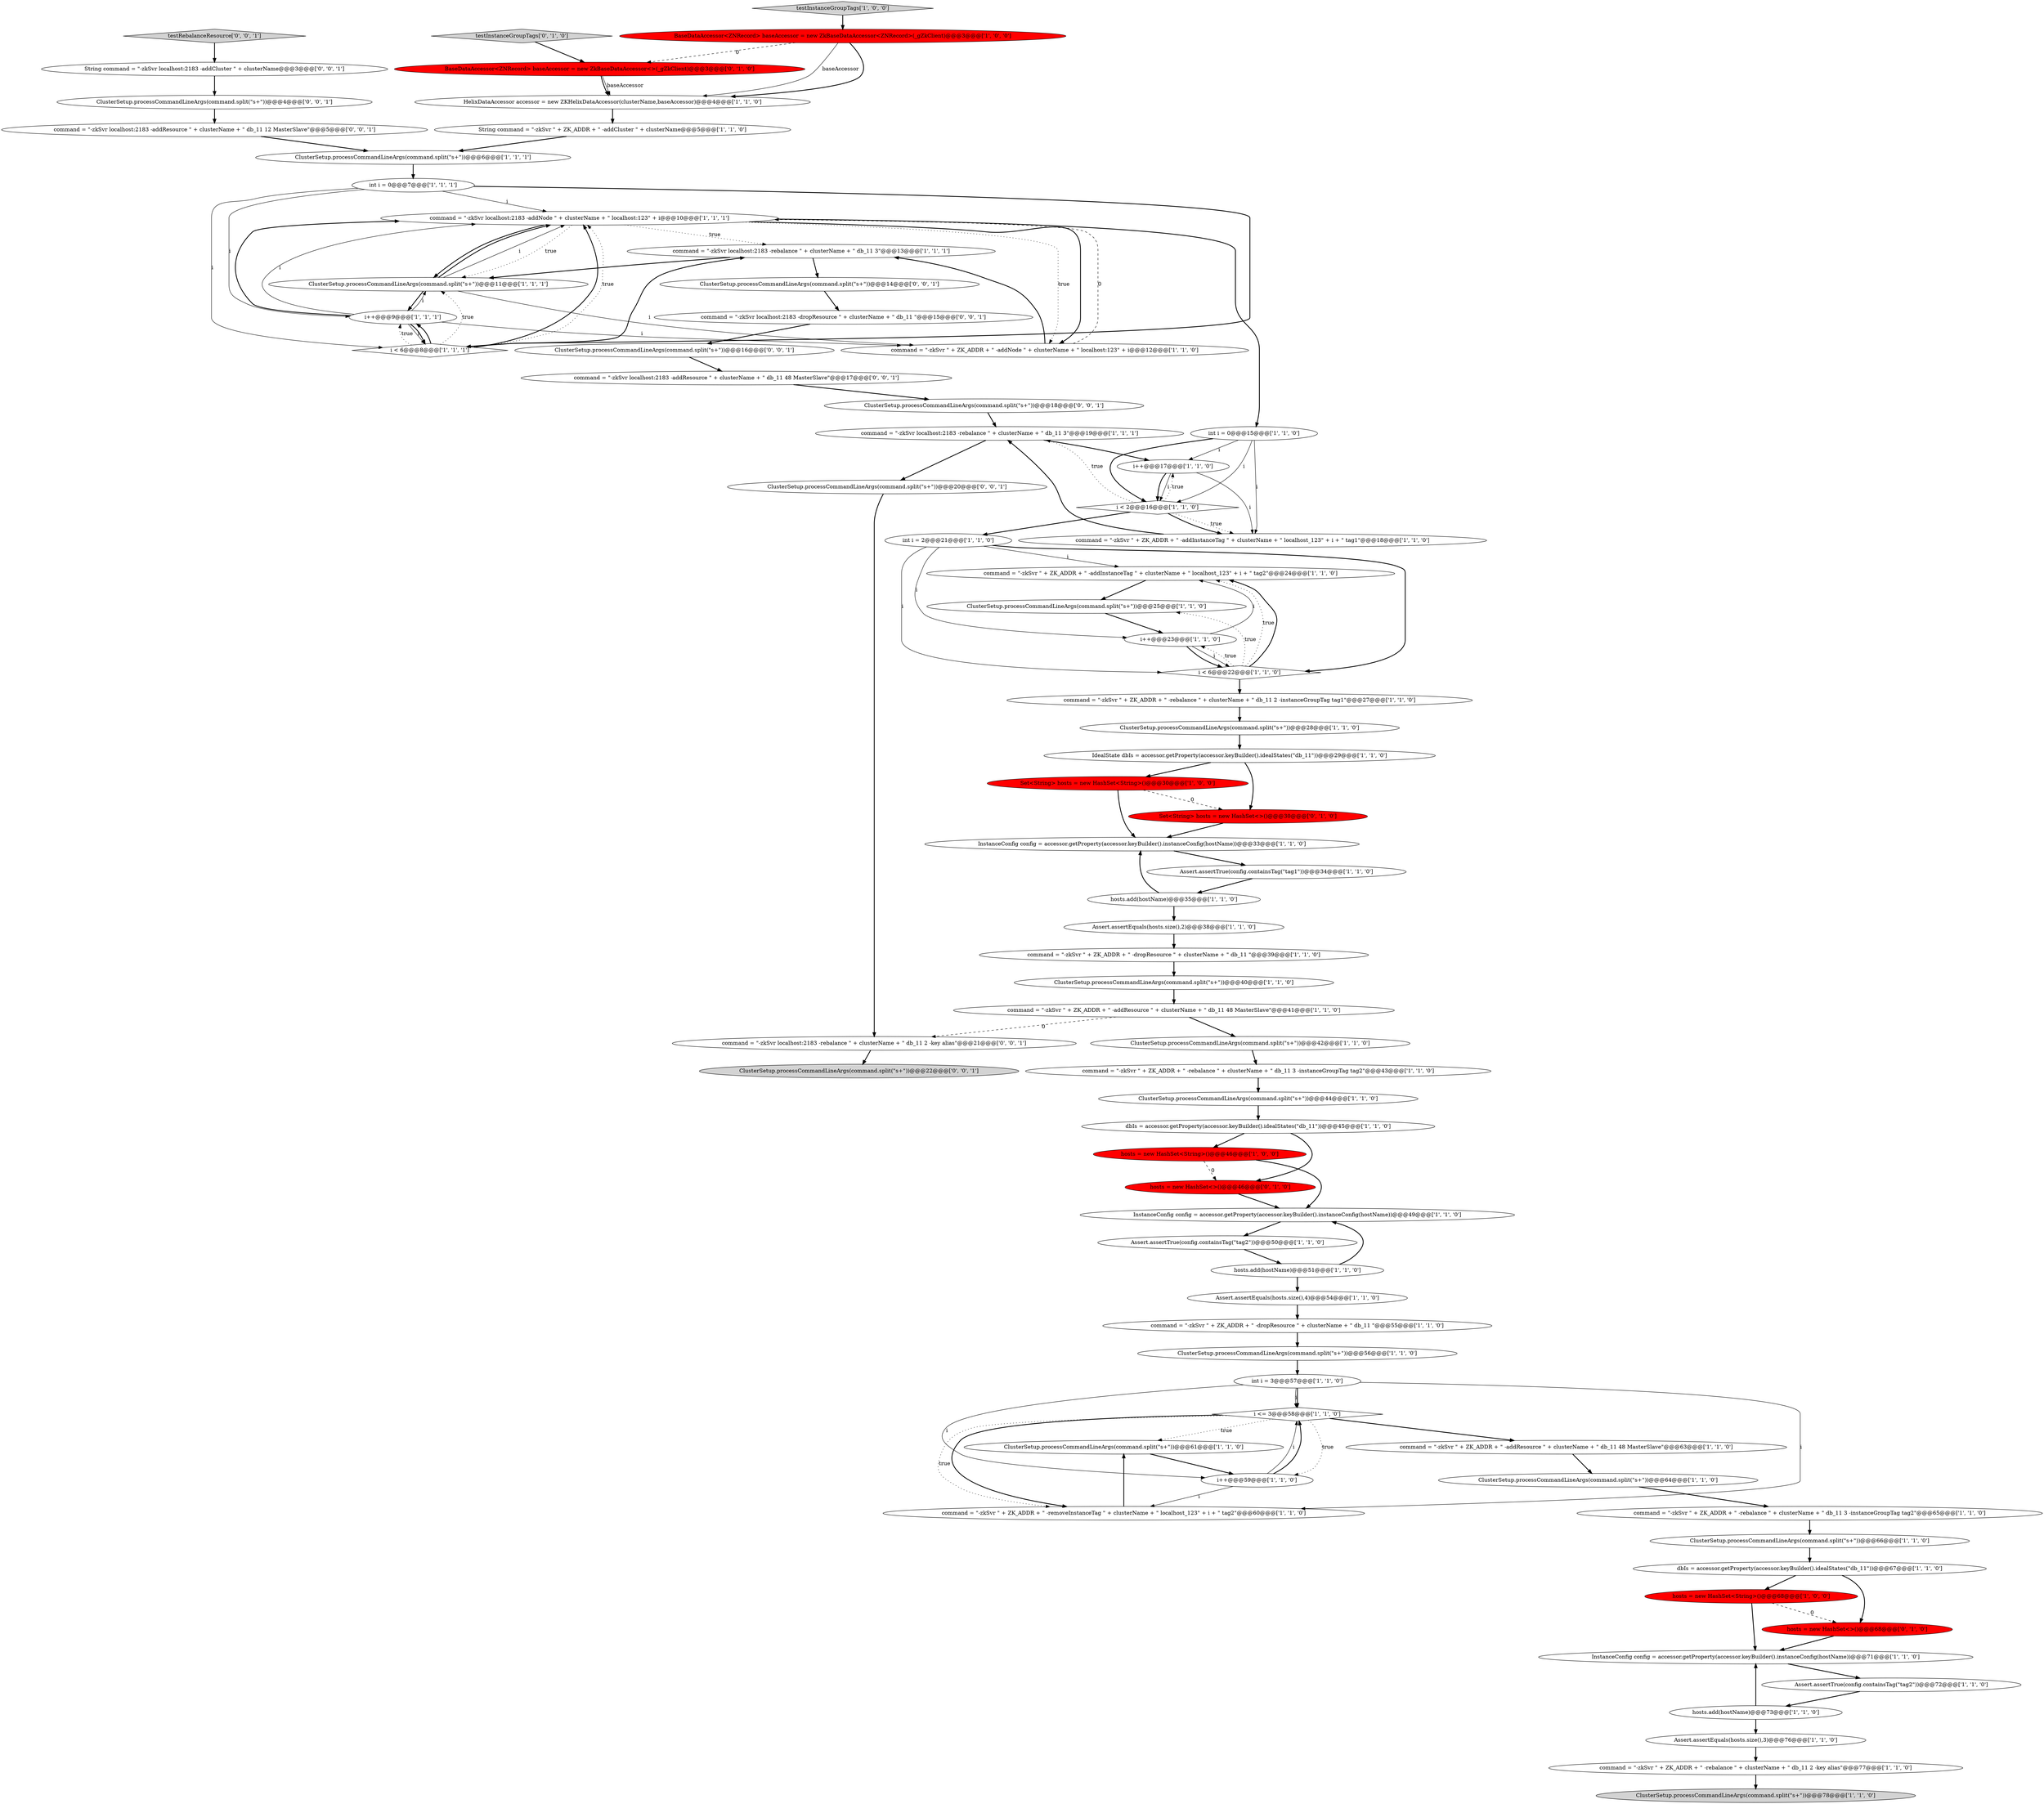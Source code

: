 digraph {
18 [style = filled, label = "command = \"-zkSvr \" + ZK_ADDR + \" -rebalance \" + clusterName + \" db_11 3 -instanceGroupTag tag2\"@@@43@@@['1', '1', '0']", fillcolor = white, shape = ellipse image = "AAA0AAABBB1BBB"];
77 [style = filled, label = "ClusterSetup.processCommandLineArgs(command.split(\"\s+\"))@@@4@@@['0', '0', '1']", fillcolor = white, shape = ellipse image = "AAA0AAABBB3BBB"];
32 [style = filled, label = "command = \"-zkSvr \" + ZK_ADDR + \" -rebalance \" + clusterName + \" db_11 2 -key alias\"@@@77@@@['1', '1', '0']", fillcolor = white, shape = ellipse image = "AAA0AAABBB1BBB"];
9 [style = filled, label = "hosts = new HashSet<String>()@@@68@@@['1', '0', '0']", fillcolor = red, shape = ellipse image = "AAA1AAABBB1BBB"];
14 [style = filled, label = "hosts.add(hostName)@@@73@@@['1', '1', '0']", fillcolor = white, shape = ellipse image = "AAA0AAABBB1BBB"];
16 [style = filled, label = "ClusterSetup.processCommandLineArgs(command.split(\"\s+\"))@@@40@@@['1', '1', '0']", fillcolor = white, shape = ellipse image = "AAA0AAABBB1BBB"];
25 [style = filled, label = "IdealState dbIs = accessor.getProperty(accessor.keyBuilder().idealStates(\"db_11\"))@@@29@@@['1', '1', '0']", fillcolor = white, shape = ellipse image = "AAA0AAABBB1BBB"];
30 [style = filled, label = "command = \"-zkSvr \" + ZK_ADDR + \" -addInstanceTag \" + clusterName + \" localhost_123\" + i + \" tag1\"@@@18@@@['1', '1', '0']", fillcolor = white, shape = ellipse image = "AAA0AAABBB1BBB"];
17 [style = filled, label = "command = \"-zkSvr \" + ZK_ADDR + \" -addResource \" + clusterName + \" db_11 48 MasterSlave\"@@@63@@@['1', '1', '0']", fillcolor = white, shape = ellipse image = "AAA0AAABBB1BBB"];
20 [style = filled, label = "i++@@@9@@@['1', '1', '1']", fillcolor = white, shape = ellipse image = "AAA0AAABBB1BBB"];
31 [style = filled, label = "Assert.assertTrue(config.containsTag(\"tag1\"))@@@34@@@['1', '1', '0']", fillcolor = white, shape = ellipse image = "AAA0AAABBB1BBB"];
10 [style = filled, label = "i < 6@@@8@@@['1', '1', '1']", fillcolor = white, shape = diamond image = "AAA0AAABBB1BBB"];
60 [style = filled, label = "command = \"-zkSvr localhost:2183 -addNode \" + clusterName + \" localhost:123\" + i@@@10@@@['1', '1', '1']", fillcolor = white, shape = ellipse image = "AAA0AAABBB1BBB"];
75 [style = filled, label = "ClusterSetup.processCommandLineArgs(command.split(\"\s+\"))@@@16@@@['0', '0', '1']", fillcolor = white, shape = ellipse image = "AAA0AAABBB3BBB"];
11 [style = filled, label = "int i = 0@@@7@@@['1', '1', '1']", fillcolor = white, shape = ellipse image = "AAA0AAABBB1BBB"];
64 [style = filled, label = "hosts = new HashSet<>()@@@46@@@['0', '1', '0']", fillcolor = red, shape = ellipse image = "AAA1AAABBB2BBB"];
34 [style = filled, label = "ClusterSetup.processCommandLineArgs(command.split(\"\s+\"))@@@66@@@['1', '1', '0']", fillcolor = white, shape = ellipse image = "AAA0AAABBB1BBB"];
15 [style = filled, label = "hosts = new HashSet<String>()@@@46@@@['1', '0', '0']", fillcolor = red, shape = ellipse image = "AAA1AAABBB1BBB"];
44 [style = filled, label = "i <= 3@@@58@@@['1', '1', '0']", fillcolor = white, shape = diamond image = "AAA0AAABBB1BBB"];
69 [style = filled, label = "command = \"-zkSvr localhost:2183 -rebalance \" + clusterName + \" db_11 2 -key alias\"@@@21@@@['0', '0', '1']", fillcolor = white, shape = ellipse image = "AAA0AAABBB3BBB"];
55 [style = filled, label = "ClusterSetup.processCommandLineArgs(command.split(\"\s+\"))@@@61@@@['1', '1', '0']", fillcolor = white, shape = ellipse image = "AAA0AAABBB1BBB"];
52 [style = filled, label = "ClusterSetup.processCommandLineArgs(command.split(\"\s+\"))@@@6@@@['1', '1', '1']", fillcolor = white, shape = ellipse image = "AAA0AAABBB1BBB"];
41 [style = filled, label = "Assert.assertTrue(config.containsTag(\"tag2\"))@@@72@@@['1', '1', '0']", fillcolor = white, shape = ellipse image = "AAA0AAABBB1BBB"];
71 [style = filled, label = "ClusterSetup.processCommandLineArgs(command.split(\"\s+\"))@@@14@@@['0', '0', '1']", fillcolor = white, shape = ellipse image = "AAA0AAABBB3BBB"];
7 [style = filled, label = "Assert.assertEquals(hosts.size(),4)@@@54@@@['1', '1', '0']", fillcolor = white, shape = ellipse image = "AAA0AAABBB1BBB"];
5 [style = filled, label = "HelixDataAccessor accessor = new ZKHelixDataAccessor(clusterName,baseAccessor)@@@4@@@['1', '1', '0']", fillcolor = white, shape = ellipse image = "AAA0AAABBB1BBB"];
21 [style = filled, label = "int i = 0@@@15@@@['1', '1', '0']", fillcolor = white, shape = ellipse image = "AAA0AAABBB1BBB"];
38 [style = filled, label = "int i = 3@@@57@@@['1', '1', '0']", fillcolor = white, shape = ellipse image = "AAA0AAABBB1BBB"];
50 [style = filled, label = "command = \"-zkSvr \" + ZK_ADDR + \" -addResource \" + clusterName + \" db_11 48 MasterSlave\"@@@41@@@['1', '1', '0']", fillcolor = white, shape = ellipse image = "AAA0AAABBB1BBB"];
57 [style = filled, label = "ClusterSetup.processCommandLineArgs(command.split(\"\s+\"))@@@78@@@['1', '1', '0']", fillcolor = lightgray, shape = ellipse image = "AAA0AAABBB1BBB"];
63 [style = filled, label = "BaseDataAccessor<ZNRecord> baseAccessor = new ZkBaseDataAccessor<>(_gZkClient)@@@3@@@['0', '1', '0']", fillcolor = red, shape = ellipse image = "AAA1AAABBB2BBB"];
43 [style = filled, label = "command = \"-zkSvr localhost:2183 -rebalance \" + clusterName + \" db_11 3\"@@@19@@@['1', '1', '1']", fillcolor = white, shape = ellipse image = "AAA0AAABBB1BBB"];
24 [style = filled, label = "ClusterSetup.processCommandLineArgs(command.split(\"\s+\"))@@@42@@@['1', '1', '0']", fillcolor = white, shape = ellipse image = "AAA0AAABBB1BBB"];
54 [style = filled, label = "command = \"-zkSvr localhost:2183 -rebalance \" + clusterName + \" db_11 3\"@@@13@@@['1', '1', '1']", fillcolor = white, shape = ellipse image = "AAA0AAABBB1BBB"];
37 [style = filled, label = "command = \"-zkSvr \" + ZK_ADDR + \" -dropResource \" + clusterName + \" db_11 \"@@@39@@@['1', '1', '0']", fillcolor = white, shape = ellipse image = "AAA0AAABBB1BBB"];
40 [style = filled, label = "command = \"-zkSvr \" + ZK_ADDR + \" -addInstanceTag \" + clusterName + \" localhost_123\" + i + \" tag2\"@@@24@@@['1', '1', '0']", fillcolor = white, shape = ellipse image = "AAA0AAABBB1BBB"];
8 [style = filled, label = "dbIs = accessor.getProperty(accessor.keyBuilder().idealStates(\"db_11\"))@@@45@@@['1', '1', '0']", fillcolor = white, shape = ellipse image = "AAA0AAABBB1BBB"];
27 [style = filled, label = "ClusterSetup.processCommandLineArgs(command.split(\"\s+\"))@@@28@@@['1', '1', '0']", fillcolor = white, shape = ellipse image = "AAA0AAABBB1BBB"];
3 [style = filled, label = "testInstanceGroupTags['1', '0', '0']", fillcolor = lightgray, shape = diamond image = "AAA0AAABBB1BBB"];
4 [style = filled, label = "dbIs = accessor.getProperty(accessor.keyBuilder().idealStates(\"db_11\"))@@@67@@@['1', '1', '0']", fillcolor = white, shape = ellipse image = "AAA0AAABBB1BBB"];
19 [style = filled, label = "Assert.assertTrue(config.containsTag(\"tag2\"))@@@50@@@['1', '1', '0']", fillcolor = white, shape = ellipse image = "AAA0AAABBB1BBB"];
22 [style = filled, label = "InstanceConfig config = accessor.getProperty(accessor.keyBuilder().instanceConfig(hostName))@@@71@@@['1', '1', '0']", fillcolor = white, shape = ellipse image = "AAA0AAABBB1BBB"];
51 [style = filled, label = "hosts.add(hostName)@@@35@@@['1', '1', '0']", fillcolor = white, shape = ellipse image = "AAA0AAABBB1BBB"];
58 [style = filled, label = "command = \"-zkSvr \" + ZK_ADDR + \" -rebalance \" + clusterName + \" db_11 2 -instanceGroupTag tag1\"@@@27@@@['1', '1', '0']", fillcolor = white, shape = ellipse image = "AAA0AAABBB1BBB"];
49 [style = filled, label = "i < 2@@@16@@@['1', '1', '0']", fillcolor = white, shape = diamond image = "AAA0AAABBB1BBB"];
67 [style = filled, label = "ClusterSetup.processCommandLineArgs(command.split(\"\s+\"))@@@22@@@['0', '0', '1']", fillcolor = lightgray, shape = ellipse image = "AAA0AAABBB3BBB"];
0 [style = filled, label = "i++@@@17@@@['1', '1', '0']", fillcolor = white, shape = ellipse image = "AAA0AAABBB1BBB"];
72 [style = filled, label = "command = \"-zkSvr localhost:2183 -addResource \" + clusterName + \" db_11 48 MasterSlave\"@@@17@@@['0', '0', '1']", fillcolor = white, shape = ellipse image = "AAA0AAABBB3BBB"];
74 [style = filled, label = "command = \"-zkSvr localhost:2183 -addResource \" + clusterName + \" db_11 12 MasterSlave\"@@@5@@@['0', '0', '1']", fillcolor = white, shape = ellipse image = "AAA0AAABBB3BBB"];
1 [style = filled, label = "ClusterSetup.processCommandLineArgs(command.split(\"\s+\"))@@@64@@@['1', '1', '0']", fillcolor = white, shape = ellipse image = "AAA0AAABBB1BBB"];
13 [style = filled, label = "Assert.assertEquals(hosts.size(),2)@@@38@@@['1', '1', '0']", fillcolor = white, shape = ellipse image = "AAA0AAABBB1BBB"];
28 [style = filled, label = "InstanceConfig config = accessor.getProperty(accessor.keyBuilder().instanceConfig(hostName))@@@49@@@['1', '1', '0']", fillcolor = white, shape = ellipse image = "AAA0AAABBB1BBB"];
23 [style = filled, label = "BaseDataAccessor<ZNRecord> baseAccessor = new ZkBaseDataAccessor<ZNRecord>(_gZkClient)@@@3@@@['1', '0', '0']", fillcolor = red, shape = ellipse image = "AAA1AAABBB1BBB"];
36 [style = filled, label = "i++@@@23@@@['1', '1', '0']", fillcolor = white, shape = ellipse image = "AAA0AAABBB1BBB"];
68 [style = filled, label = "command = \"-zkSvr localhost:2183 -dropResource \" + clusterName + \" db_11 \"@@@15@@@['0', '0', '1']", fillcolor = white, shape = ellipse image = "AAA0AAABBB3BBB"];
62 [style = filled, label = "hosts = new HashSet<>()@@@68@@@['0', '1', '0']", fillcolor = red, shape = ellipse image = "AAA1AAABBB2BBB"];
39 [style = filled, label = "i++@@@59@@@['1', '1', '0']", fillcolor = white, shape = ellipse image = "AAA0AAABBB1BBB"];
53 [style = filled, label = "ClusterSetup.processCommandLineArgs(command.split(\"\s+\"))@@@56@@@['1', '1', '0']", fillcolor = white, shape = ellipse image = "AAA0AAABBB1BBB"];
65 [style = filled, label = "Set<String> hosts = new HashSet<>()@@@30@@@['0', '1', '0']", fillcolor = red, shape = ellipse image = "AAA1AAABBB2BBB"];
6 [style = filled, label = "ClusterSetup.processCommandLineArgs(command.split(\"\s+\"))@@@44@@@['1', '1', '0']", fillcolor = white, shape = ellipse image = "AAA0AAABBB1BBB"];
48 [style = filled, label = "ClusterSetup.processCommandLineArgs(command.split(\"\s+\"))@@@25@@@['1', '1', '0']", fillcolor = white, shape = ellipse image = "AAA0AAABBB1BBB"];
46 [style = filled, label = "hosts.add(hostName)@@@51@@@['1', '1', '0']", fillcolor = white, shape = ellipse image = "AAA0AAABBB1BBB"];
45 [style = filled, label = "InstanceConfig config = accessor.getProperty(accessor.keyBuilder().instanceConfig(hostName))@@@33@@@['1', '1', '0']", fillcolor = white, shape = ellipse image = "AAA0AAABBB1BBB"];
56 [style = filled, label = "String command = \"-zkSvr \" + ZK_ADDR + \" -addCluster \" + clusterName@@@5@@@['1', '1', '0']", fillcolor = white, shape = ellipse image = "AAA0AAABBB1BBB"];
59 [style = filled, label = "command = \"-zkSvr \" + ZK_ADDR + \" -dropResource \" + clusterName + \" db_11 \"@@@55@@@['1', '1', '0']", fillcolor = white, shape = ellipse image = "AAA0AAABBB1BBB"];
76 [style = filled, label = "String command = \"-zkSvr localhost:2183 -addCluster \" + clusterName@@@3@@@['0', '0', '1']", fillcolor = white, shape = ellipse image = "AAA0AAABBB3BBB"];
66 [style = filled, label = "ClusterSetup.processCommandLineArgs(command.split(\"\s+\"))@@@20@@@['0', '0', '1']", fillcolor = white, shape = ellipse image = "AAA0AAABBB3BBB"];
42 [style = filled, label = "command = \"-zkSvr \" + ZK_ADDR + \" -addNode \" + clusterName + \" localhost:123\" + i@@@12@@@['1', '1', '0']", fillcolor = white, shape = ellipse image = "AAA0AAABBB1BBB"];
29 [style = filled, label = "Assert.assertEquals(hosts.size(),3)@@@76@@@['1', '1', '0']", fillcolor = white, shape = ellipse image = "AAA0AAABBB1BBB"];
70 [style = filled, label = "testRebalanceResource['0', '0', '1']", fillcolor = lightgray, shape = diamond image = "AAA0AAABBB3BBB"];
2 [style = filled, label = "i < 6@@@22@@@['1', '1', '0']", fillcolor = white, shape = diamond image = "AAA0AAABBB1BBB"];
26 [style = filled, label = "ClusterSetup.processCommandLineArgs(command.split(\"\s+\"))@@@11@@@['1', '1', '1']", fillcolor = white, shape = ellipse image = "AAA0AAABBB1BBB"];
47 [style = filled, label = "int i = 2@@@21@@@['1', '1', '0']", fillcolor = white, shape = ellipse image = "AAA0AAABBB1BBB"];
33 [style = filled, label = "command = \"-zkSvr \" + ZK_ADDR + \" -rebalance \" + clusterName + \" db_11 3 -instanceGroupTag tag2\"@@@65@@@['1', '1', '0']", fillcolor = white, shape = ellipse image = "AAA0AAABBB1BBB"];
12 [style = filled, label = "Set<String> hosts = new HashSet<String>()@@@30@@@['1', '0', '0']", fillcolor = red, shape = ellipse image = "AAA1AAABBB1BBB"];
35 [style = filled, label = "command = \"-zkSvr \" + ZK_ADDR + \" -removeInstanceTag \" + clusterName + \" localhost_123\" + i + \" tag2\"@@@60@@@['1', '1', '0']", fillcolor = white, shape = ellipse image = "AAA0AAABBB1BBB"];
61 [style = filled, label = "testInstanceGroupTags['0', '1', '0']", fillcolor = lightgray, shape = diamond image = "AAA0AAABBB2BBB"];
73 [style = filled, label = "ClusterSetup.processCommandLineArgs(command.split(\"\s+\"))@@@18@@@['0', '0', '1']", fillcolor = white, shape = ellipse image = "AAA0AAABBB3BBB"];
39->44 [style = solid, label="i"];
56->52 [style = bold, label=""];
12->45 [style = bold, label=""];
38->44 [style = bold, label=""];
35->55 [style = bold, label=""];
20->10 [style = solid, label="i"];
44->35 [style = bold, label=""];
10->54 [style = bold, label=""];
12->65 [style = dashed, label="0"];
4->62 [style = bold, label=""];
11->20 [style = solid, label="i"];
45->31 [style = bold, label=""];
26->60 [style = bold, label=""];
20->60 [style = bold, label=""];
1->33 [style = bold, label=""];
50->69 [style = dashed, label="0"];
10->20 [style = dotted, label="true"];
36->2 [style = bold, label=""];
0->49 [style = solid, label="i"];
72->73 [style = bold, label=""];
2->48 [style = dotted, label="true"];
46->7 [style = bold, label=""];
47->36 [style = solid, label="i"];
26->60 [style = solid, label="i"];
43->0 [style = bold, label=""];
53->38 [style = bold, label=""];
54->71 [style = bold, label=""];
27->25 [style = bold, label=""];
54->26 [style = bold, label=""];
73->43 [style = bold, label=""];
63->5 [style = bold, label=""];
65->45 [style = bold, label=""];
49->30 [style = dotted, label="true"];
60->21 [style = bold, label=""];
8->64 [style = bold, label=""];
20->60 [style = solid, label="i"];
22->41 [style = bold, label=""];
23->5 [style = solid, label="baseAccessor"];
36->40 [style = solid, label="i"];
14->22 [style = bold, label=""];
77->74 [style = bold, label=""];
24->18 [style = bold, label=""];
44->17 [style = bold, label=""];
11->60 [style = solid, label="i"];
44->35 [style = dotted, label="true"];
60->42 [style = dotted, label="true"];
66->69 [style = bold, label=""];
13->37 [style = bold, label=""];
3->23 [style = bold, label=""];
43->66 [style = bold, label=""];
31->51 [style = bold, label=""];
71->68 [style = bold, label=""];
29->32 [style = bold, label=""];
47->2 [style = bold, label=""];
28->19 [style = bold, label=""];
60->26 [style = dotted, label="true"];
10->26 [style = dotted, label="true"];
19->46 [style = bold, label=""];
25->65 [style = bold, label=""];
61->63 [style = bold, label=""];
47->40 [style = solid, label="i"];
37->16 [style = bold, label=""];
26->20 [style = bold, label=""];
38->35 [style = solid, label="i"];
10->60 [style = bold, label=""];
9->22 [style = bold, label=""];
36->2 [style = solid, label="i"];
11->10 [style = solid, label="i"];
4->9 [style = bold, label=""];
8->15 [style = bold, label=""];
23->5 [style = bold, label=""];
17->1 [style = bold, label=""];
47->2 [style = solid, label="i"];
63->5 [style = solid, label="baseAccessor"];
46->28 [style = bold, label=""];
62->22 [style = bold, label=""];
30->43 [style = bold, label=""];
44->39 [style = dotted, label="true"];
20->42 [style = solid, label="i"];
32->57 [style = bold, label=""];
70->76 [style = bold, label=""];
21->30 [style = solid, label="i"];
55->39 [style = bold, label=""];
60->54 [style = dotted, label="true"];
51->13 [style = bold, label=""];
16->50 [style = bold, label=""];
59->53 [style = bold, label=""];
23->63 [style = dashed, label="0"];
38->44 [style = solid, label="i"];
20->26 [style = solid, label="i"];
0->49 [style = bold, label=""];
51->45 [style = bold, label=""];
49->30 [style = bold, label=""];
18->6 [style = bold, label=""];
0->30 [style = solid, label="i"];
11->10 [style = bold, label=""];
15->28 [style = bold, label=""];
42->60 [style = dashed, label="0"];
9->62 [style = dashed, label="0"];
14->29 [style = bold, label=""];
7->59 [style = bold, label=""];
21->49 [style = bold, label=""];
75->72 [style = bold, label=""];
2->36 [style = dotted, label="true"];
60->42 [style = bold, label=""];
21->49 [style = solid, label="i"];
49->43 [style = dotted, label="true"];
41->14 [style = bold, label=""];
50->24 [style = bold, label=""];
52->11 [style = bold, label=""];
10->20 [style = bold, label=""];
58->27 [style = bold, label=""];
48->36 [style = bold, label=""];
40->48 [style = bold, label=""];
39->44 [style = bold, label=""];
69->67 [style = bold, label=""];
5->56 [style = bold, label=""];
74->52 [style = bold, label=""];
39->35 [style = solid, label="i"];
60->26 [style = bold, label=""];
76->77 [style = bold, label=""];
2->40 [style = dotted, label="true"];
2->40 [style = bold, label=""];
2->58 [style = bold, label=""];
49->47 [style = bold, label=""];
20->10 [style = bold, label=""];
15->64 [style = dashed, label="0"];
25->12 [style = bold, label=""];
26->42 [style = solid, label="i"];
6->8 [style = bold, label=""];
68->75 [style = bold, label=""];
44->55 [style = dotted, label="true"];
34->4 [style = bold, label=""];
10->60 [style = dotted, label="true"];
38->39 [style = solid, label="i"];
64->28 [style = bold, label=""];
42->54 [style = bold, label=""];
49->0 [style = dotted, label="true"];
21->0 [style = solid, label="i"];
33->34 [style = bold, label=""];
}
